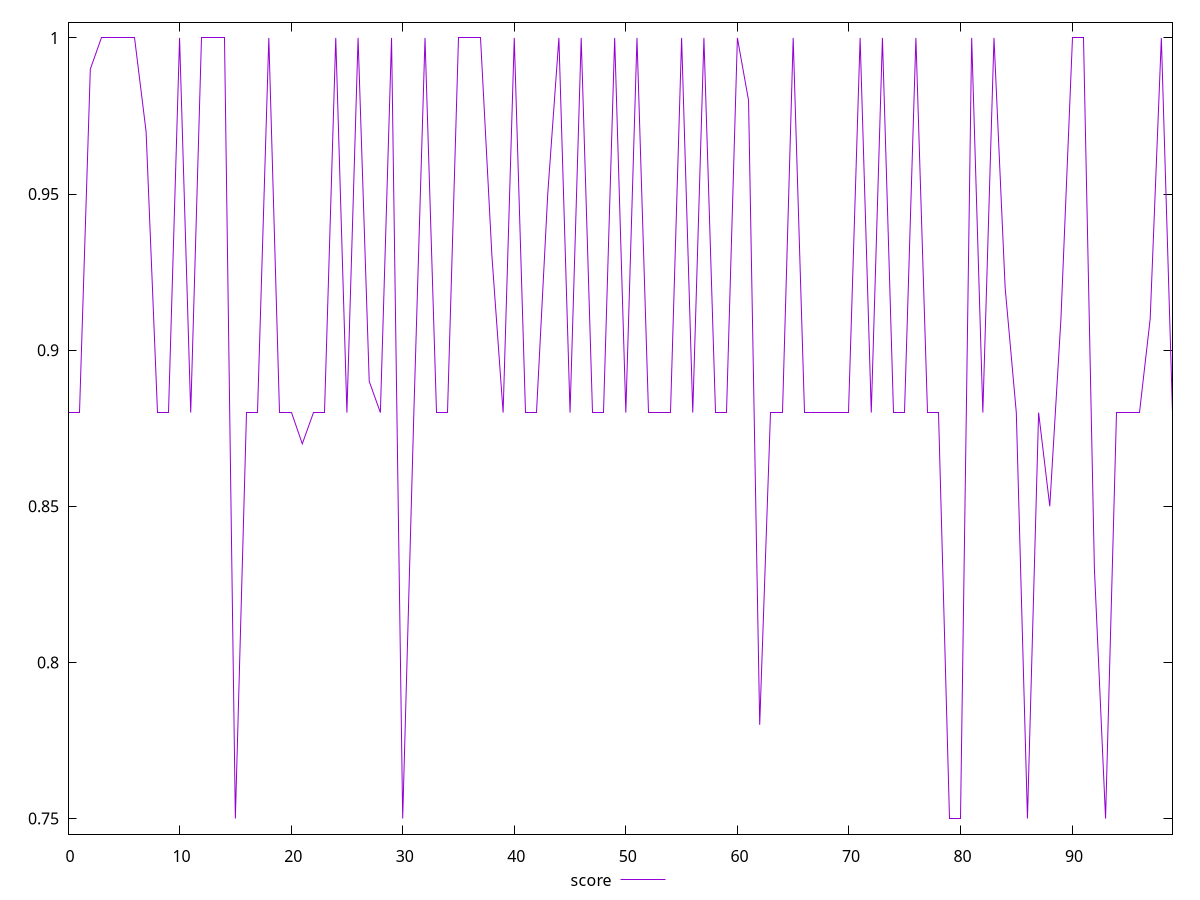 reset

$score <<EOF
0 0.88
1 0.88
2 0.99
3 1
4 1
5 1
6 1
7 0.97
8 0.88
9 0.88
10 1
11 0.88
12 1
13 1
14 1
15 0.75
16 0.88
17 0.88
18 1
19 0.88
20 0.88
21 0.87
22 0.88
23 0.88
24 1
25 0.88
26 1
27 0.89
28 0.88
29 1
30 0.75
31 0.88
32 1
33 0.88
34 0.88
35 1
36 1
37 1
38 0.93
39 0.88
40 1
41 0.88
42 0.88
43 0.95
44 1
45 0.88
46 1
47 0.88
48 0.88
49 1
50 0.88
51 1
52 0.88
53 0.88
54 0.88
55 1
56 0.88
57 1
58 0.88
59 0.88
60 1
61 0.98
62 0.78
63 0.88
64 0.88
65 1
66 0.88
67 0.88
68 0.88
69 0.88
70 0.88
71 1
72 0.88
73 1
74 0.88
75 0.88
76 1
77 0.88
78 0.88
79 0.75
80 0.75
81 1
82 0.88
83 1
84 0.92
85 0.88
86 0.75
87 0.88
88 0.85
89 0.91
90 1
91 1
92 0.83
93 0.75
94 0.88
95 0.88
96 0.88
97 0.91
98 1
99 0.88
EOF

set key outside below
set xrange [0:99]
set yrange [0.745:1.005]
set trange [0.745:1.005]
set terminal svg size 640, 500 enhanced background rgb 'white'
set output "reprap/uses-optimized-images/samples/pages+cached+noexternal+nomedia+nocss/score/values.svg"

plot $score title "score" with line

reset
